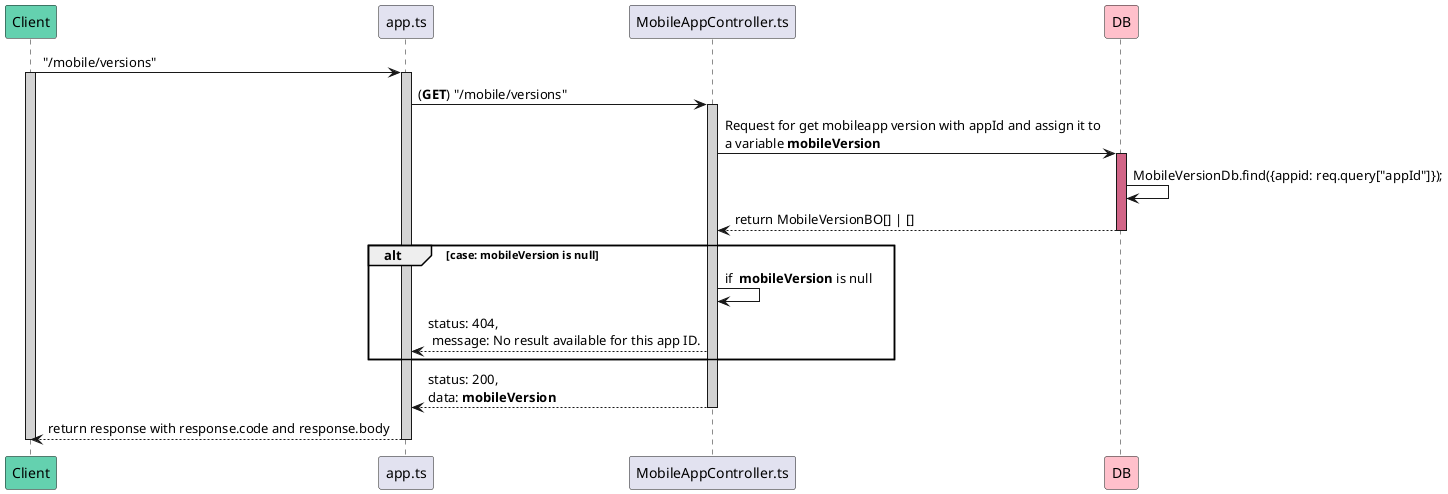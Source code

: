 @startuml Helloworld
participant Client #64D1AF
participant app.ts
participant MobileAppController.ts
participant DB #FFC0CB

Client -> app.ts : "/mobile/versions"
activate Client #D3D3D3
activate app.ts #D3D3D3
app.ts -> MobileAppController.ts : (**GET**) "/mobile/versions"
activate MobileAppController.ts #D3D3D3

MobileAppController.ts -> DB : Request for get mobileapp version with appId and assign it to \na variable **mobileVersion**

activate DB #D16587
DB -> DB : MobileVersionDb.find({appid: req.query["appId"]});

MobileAppController.ts <-- DB : return MobileVersionBO[] | []

deactivate DB

alt case: **mobileVersion** is null
    MobileAppController.ts -> MobileAppController.ts : if  **mobileVersion** is null
    app.ts <-- MobileAppController.ts  : status: 404,\n message: No result available for this app ID.
end

app.ts <-- MobileAppController.ts  : status: 200,\ndata: **mobileVersion**

deactivate MobileAppController.ts

Client <-- app.ts :  return response with response.code and response.body

deactivate app.ts
deactivate Client
@enduml
